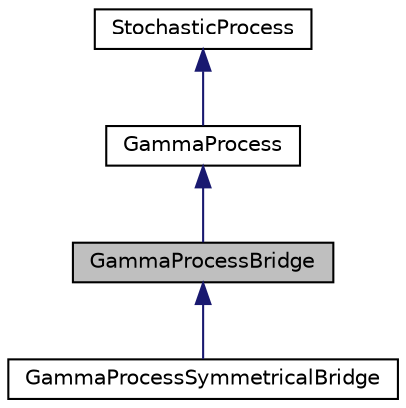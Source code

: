 digraph "GammaProcessBridge"
{
 // INTERACTIVE_SVG=YES
  bgcolor="transparent";
  edge [fontname="Helvetica",fontsize="10",labelfontname="Helvetica",labelfontsize="10"];
  node [fontname="Helvetica",fontsize="10",shape=record];
  Node0 [label="GammaProcessBridge",height=0.2,width=0.4,color="black", fillcolor="grey75", style="filled", fontcolor="black"];
  Node1 -> Node0 [dir="back",color="midnightblue",fontsize="10",style="solid",fontname="Helvetica"];
  Node1 [label="GammaProcess",height=0.2,width=0.4,color="black",URL="$classumontreal_1_1ssj_1_1stochprocess_1_1GammaProcess.html",tooltip="This class represents a gamma process   (page 82)  with mean parameter  and variance parameter ..."];
  Node2 -> Node1 [dir="back",color="midnightblue",fontsize="10",style="solid",fontname="Helvetica"];
  Node2 [label="StochasticProcess",height=0.2,width=0.4,color="black",URL="$classumontreal_1_1ssj_1_1stochprocess_1_1StochasticProcess.html",tooltip="Abstract base class for a stochastic process  sampled (or observed) at a finite number of time points..."];
  Node0 -> Node3 [dir="back",color="midnightblue",fontsize="10",style="solid",fontname="Helvetica"];
  Node3 [label="GammaProcessSymmetricalBridge",height=0.2,width=0.4,color="black",URL="$classumontreal_1_1ssj_1_1stochprocess_1_1GammaProcessSymmetricalBridge.html",tooltip="This class differs from GammaProcessBridge only in that it requires the number of interval of the pat..."];
}

